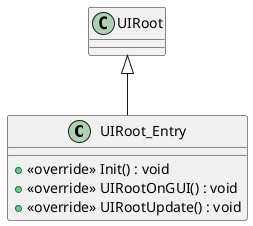 @startuml
class UIRoot_Entry {
    + <<override>> Init() : void
    + <<override>> UIRootOnGUI() : void
    + <<override>> UIRootUpdate() : void
}
UIRoot <|-- UIRoot_Entry
@enduml
